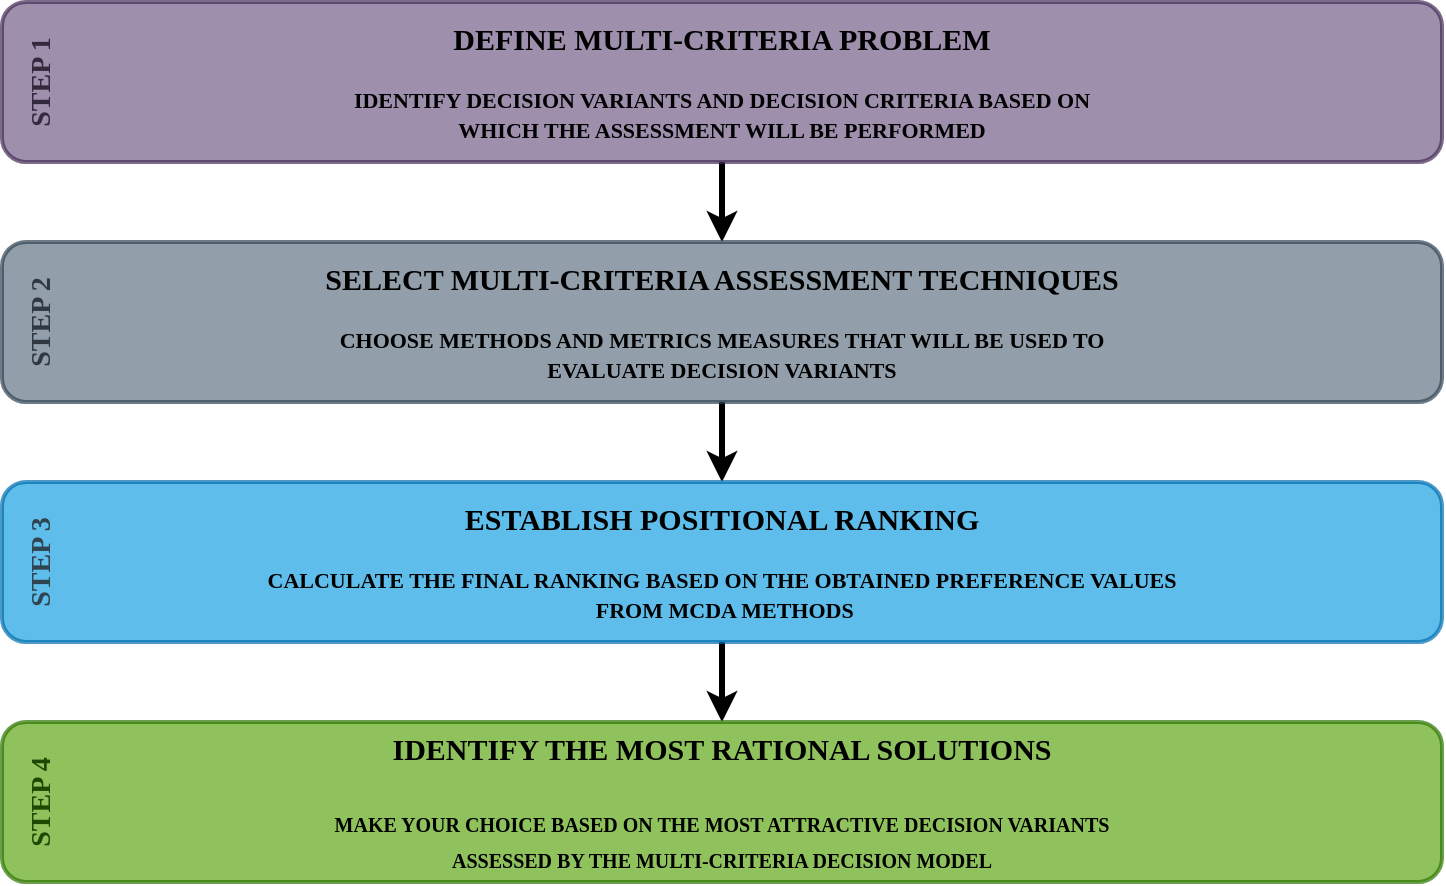<mxfile version="21.4.0" type="device">
  <diagram name="Strona-1" id="I-Ov_eOiWM3szXmUA1NP">
    <mxGraphModel dx="2074" dy="1148" grid="1" gridSize="10" guides="1" tooltips="1" connect="1" arrows="1" fold="1" page="1" pageScale="1" pageWidth="827" pageHeight="1169" math="0" shadow="0">
      <root>
        <mxCell id="0" />
        <mxCell id="1" parent="0" />
        <mxCell id="TSB9GbJPxOdBksykzxfQ-12" value="" style="edgeStyle=orthogonalEdgeStyle;rounded=0;orthogonalLoop=1;jettySize=auto;html=1;strokeWidth=3;" parent="1" source="TSB9GbJPxOdBksykzxfQ-3" target="TSB9GbJPxOdBksykzxfQ-4" edge="1">
          <mxGeometry relative="1" as="geometry" />
        </mxCell>
        <mxCell id="TSB9GbJPxOdBksykzxfQ-3" value="&lt;font style=&quot;&quot; color=&quot;#000000&quot;&gt;&lt;font size=&quot;1&quot; style=&quot;&quot;&gt;&lt;b style=&quot;font-size: 15px;&quot;&gt;DEFINE MULTI-CRITERIA PROBLEM&lt;/b&gt;&lt;/font&gt;&lt;br&gt;&lt;font style=&quot;&quot;&gt;&lt;br&gt;&lt;font size=&quot;1&quot; style=&quot;&quot;&gt;&lt;b style=&quot;font-size: 11px;&quot;&gt;IDENTIFY DECISION VARIANTS AND DECISION CRITERIA BASED ON &lt;br&gt;WHICH THE ASSESSMENT WILL BE PERFORMED&lt;/b&gt;&lt;/font&gt;&lt;/font&gt;&lt;/font&gt;" style="rounded=1;whiteSpace=wrap;html=1;fontFamily=Georgia;fillColor=#76608A;strokeColor=#432D57;fontColor=#ffffff;strokeWidth=2;opacity=70;" parent="1" vertex="1">
          <mxGeometry x="40" y="80" width="720" height="80" as="geometry" />
        </mxCell>
        <mxCell id="TSB9GbJPxOdBksykzxfQ-17" value="" style="edgeStyle=orthogonalEdgeStyle;rounded=0;orthogonalLoop=1;jettySize=auto;html=1;strokeWidth=3;" parent="1" source="TSB9GbJPxOdBksykzxfQ-4" target="TSB9GbJPxOdBksykzxfQ-5" edge="1">
          <mxGeometry relative="1" as="geometry" />
        </mxCell>
        <mxCell id="TSB9GbJPxOdBksykzxfQ-4" value="&lt;font color=&quot;#000000&quot;&gt;&lt;b style=&quot;&quot;&gt;&lt;font style=&quot;font-size: 15px;&quot;&gt;SELECT MULTI-CRITERIA ASSESSMENT TECHNIQUES&lt;/font&gt;&lt;/b&gt;&lt;br&gt;&lt;/font&gt;&lt;font style=&quot;&quot;&gt;&lt;font style=&quot;&quot; color=&quot;#000000&quot;&gt;&lt;br&gt;&lt;b style=&quot;&quot;&gt;&lt;font style=&quot;font-size: 11px;&quot;&gt;CHOOSE METHODS AND METRICS MEASURES THAT WILL BE USED TO &lt;br&gt;EVALUATE DECISION VARIANTS&lt;/font&gt;&lt;/b&gt;&lt;/font&gt;&lt;br&gt;&lt;/font&gt;" style="rounded=1;whiteSpace=wrap;html=1;fontFamily=Georgia;fillColor=#647687;fontColor=#ffffff;strokeColor=#314354;strokeWidth=2;opacity=70;" parent="1" vertex="1">
          <mxGeometry x="40" y="200" width="720" height="80" as="geometry" />
        </mxCell>
        <mxCell id="TSB9GbJPxOdBksykzxfQ-18" value="" style="edgeStyle=orthogonalEdgeStyle;rounded=0;orthogonalLoop=1;jettySize=auto;html=1;strokeWidth=3;" parent="1" source="TSB9GbJPxOdBksykzxfQ-5" target="TSB9GbJPxOdBksykzxfQ-6" edge="1">
          <mxGeometry relative="1" as="geometry" />
        </mxCell>
        <mxCell id="TSB9GbJPxOdBksykzxfQ-5" value="&lt;font color=&quot;#000000&quot;&gt;&lt;b style=&quot;&quot;&gt;&lt;font style=&quot;font-size: 15px;&quot;&gt;ESTABLISH POSITIONAL RANKING&lt;/font&gt;&lt;/b&gt;&lt;br&gt;&lt;/font&gt;&lt;font style=&quot;&quot;&gt;&lt;font style=&quot;&quot; color=&quot;#000000&quot;&gt;&lt;br&gt;&lt;b style=&quot;&quot;&gt;&lt;font style=&quot;font-size: 11px;&quot;&gt;CALCULATE THE FINAL RANKING BASED ON THE OBTAINED PREFERENCE VALUES&lt;br&gt;&amp;nbsp;FROM&amp;nbsp;MCDA METHODS&lt;/font&gt;&lt;/b&gt;&lt;/font&gt;&lt;br&gt;&lt;/font&gt;" style="rounded=1;whiteSpace=wrap;html=1;fontFamily=Georgia;fillColor=#1ba1e2;fontColor=#ffffff;strokeColor=#006EAF;strokeWidth=2;opacity=70;" parent="1" vertex="1">
          <mxGeometry x="40" y="320" width="720" height="80" as="geometry" />
        </mxCell>
        <mxCell id="TSB9GbJPxOdBksykzxfQ-6" value="&lt;b style=&quot;font-size: 15px;&quot;&gt;&lt;font style=&quot;font-size: 15px;&quot; color=&quot;#000000&quot;&gt;IDENTIFY THE MOST RATIONAL SOLUTIONS&lt;br&gt;&lt;/font&gt;&lt;/b&gt;&lt;font style=&quot;font-size: 15px;&quot;&gt;&lt;font style=&quot;font-size: 15px;&quot; color=&quot;#000000&quot;&gt;&lt;font style=&quot;font-size: 15px;&quot;&gt;&lt;br&gt;&lt;/font&gt;&lt;span style=&quot;font-size: 10px;&quot;&gt;&lt;b&gt;MAKE YOUR CHOICE BASED ON THE MOST ATTRACTIVE DECISION VARIANTS &lt;br&gt;ASSESSED BY THE MULTI-CRITERIA DECISION MODEL&lt;/b&gt;&lt;/span&gt;&lt;/font&gt;&lt;br&gt;&lt;/font&gt;" style="rounded=1;whiteSpace=wrap;html=1;fontFamily=Georgia;fillColor=#60a917;fontColor=#ffffff;strokeColor=#2D7600;opacity=70;strokeWidth=2;" parent="1" vertex="1">
          <mxGeometry x="40" y="440" width="720" height="80" as="geometry" />
        </mxCell>
        <mxCell id="TSB9GbJPxOdBksykzxfQ-7" value="STEP 1" style="text;html=1;strokeColor=none;fillColor=none;align=center;verticalAlign=middle;whiteSpace=wrap;rounded=0;rotation=-90;fontFamily=Georgia;fontColor=#33293d;fontSize=14;fontStyle=1" parent="1" vertex="1">
          <mxGeometry x="30" y="105" width="60" height="30" as="geometry" />
        </mxCell>
        <mxCell id="TSB9GbJPxOdBksykzxfQ-8" value="STEP 2" style="text;html=1;strokeColor=none;fillColor=none;align=center;verticalAlign=middle;whiteSpace=wrap;rounded=0;rotation=-90;fontFamily=Georgia;fontColor=#2f3841;fontSize=14;fontStyle=1" parent="1" vertex="1">
          <mxGeometry x="30" y="225" width="60" height="30" as="geometry" />
        </mxCell>
        <mxCell id="TSB9GbJPxOdBksykzxfQ-10" value="STEP 3&lt;br style=&quot;font-size: 14px;&quot;&gt;" style="text;html=1;strokeColor=none;fillColor=none;align=center;verticalAlign=middle;whiteSpace=wrap;rounded=0;rotation=-90;fontFamily=Georgia;fontColor=#2f4450;fontSize=14;fontStyle=1" parent="1" vertex="1">
          <mxGeometry x="30" y="345" width="60" height="30" as="geometry" />
        </mxCell>
        <mxCell id="TSB9GbJPxOdBksykzxfQ-11" value="STEP 4&lt;br style=&quot;font-size: 14px;&quot;&gt;" style="text;html=1;strokeColor=none;fillColor=none;align=center;verticalAlign=middle;whiteSpace=wrap;rounded=0;rotation=-90;fontFamily=Georgia;fontColor=#1e4903;fontSize=14;fontStyle=1" parent="1" vertex="1">
          <mxGeometry x="30" y="465" width="60" height="30" as="geometry" />
        </mxCell>
      </root>
    </mxGraphModel>
  </diagram>
</mxfile>
